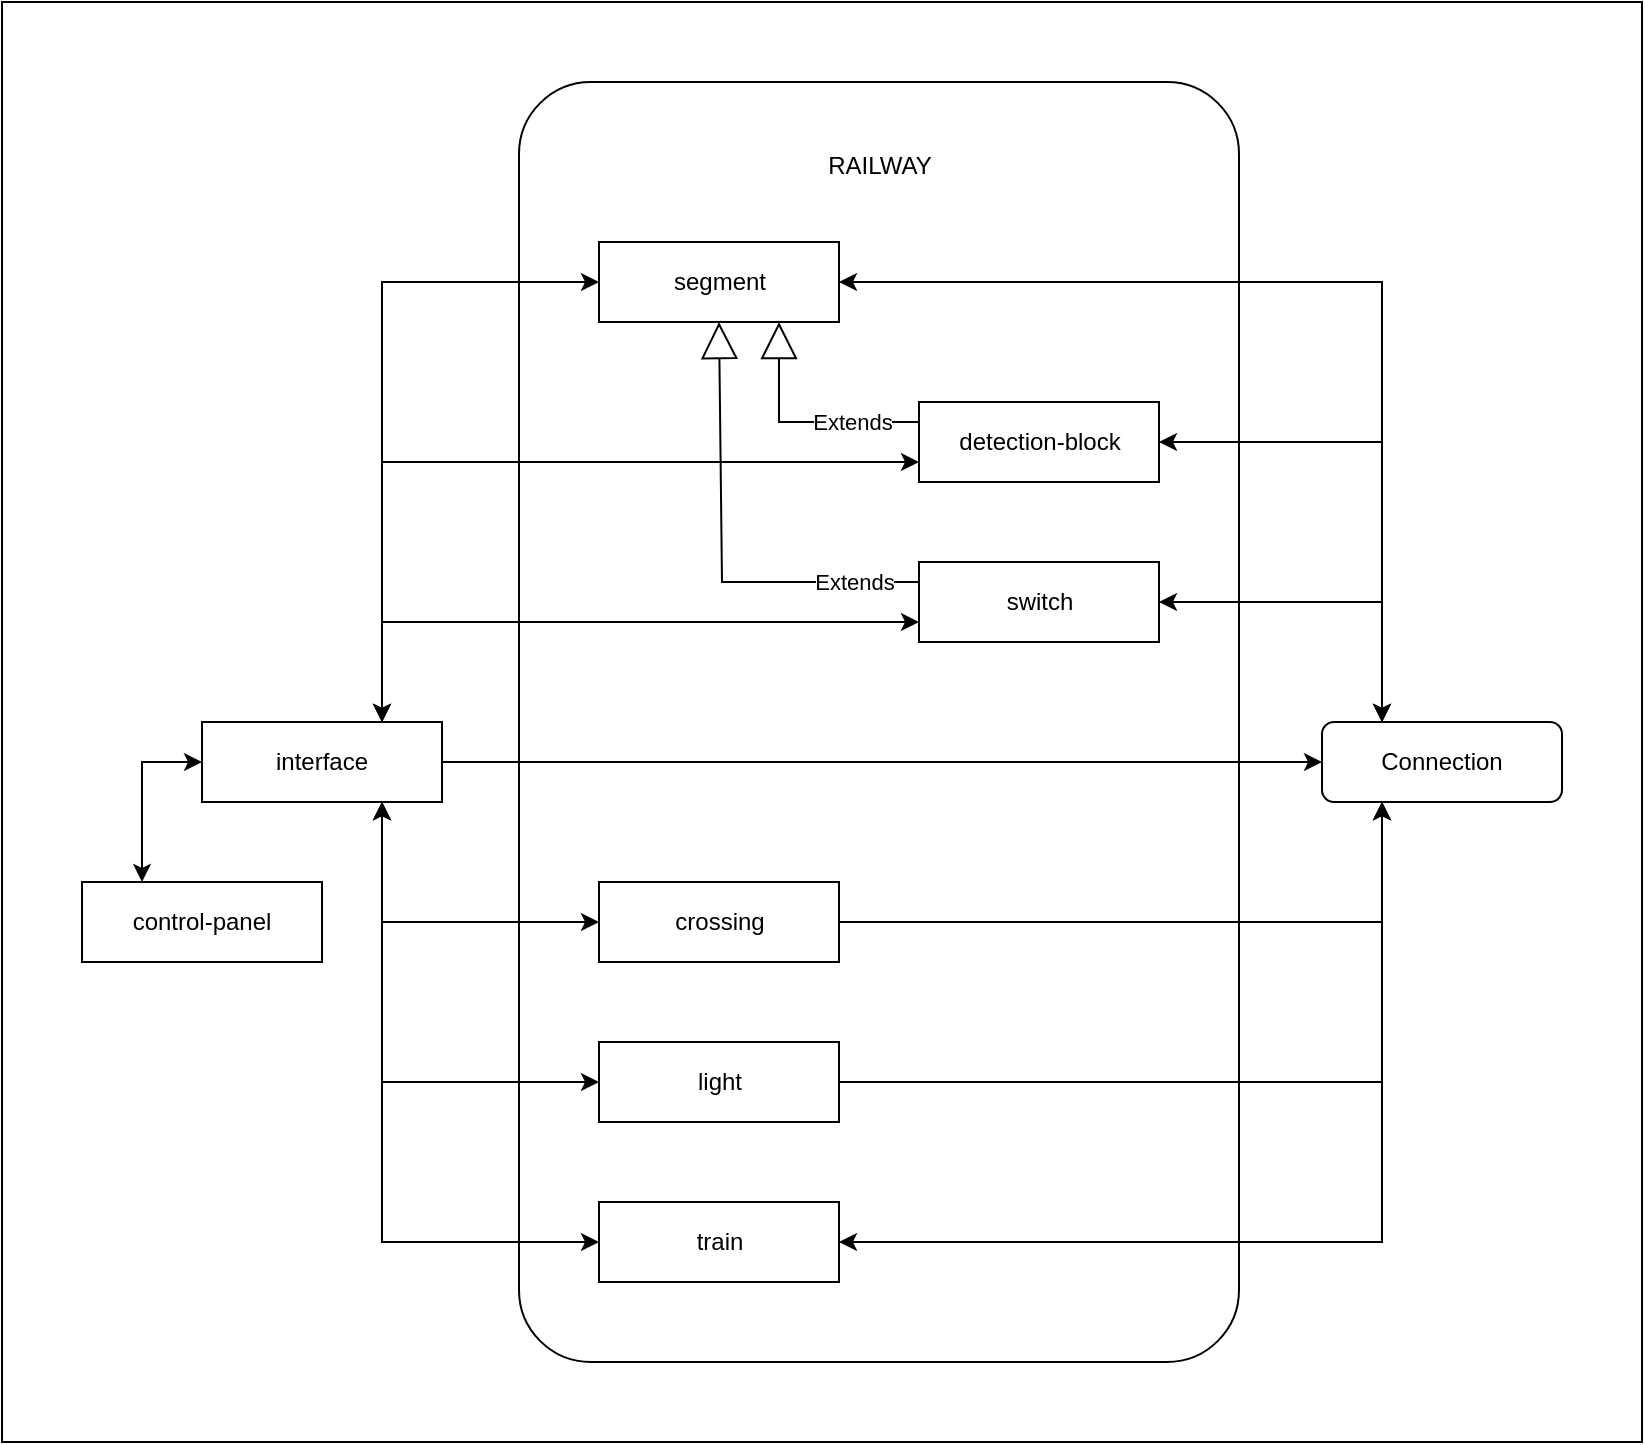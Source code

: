 <mxfile version="26.1.1">
  <diagram name="Pagina-1" id="CYjEQTpk3azvsZowFYzu">
    <mxGraphModel dx="1434" dy="854" grid="1" gridSize="10" guides="1" tooltips="1" connect="1" arrows="1" fold="1" page="1" pageScale="1" pageWidth="827" pageHeight="1169" math="0" shadow="0">
      <root>
        <mxCell id="0" />
        <mxCell id="1" parent="0" />
        <mxCell id="ukBYVvb6VeLYnfk-ibtZ-31" value="" style="rounded=0;whiteSpace=wrap;html=1;" parent="1" vertex="1">
          <mxGeometry width="820" height="720" as="geometry" />
        </mxCell>
        <mxCell id="ukBYVvb6VeLYnfk-ibtZ-1" value="interface" style="rounded=0;whiteSpace=wrap;html=1;" parent="1" vertex="1">
          <mxGeometry x="100" y="360" width="120" height="40" as="geometry" />
        </mxCell>
        <mxCell id="ukBYVvb6VeLYnfk-ibtZ-2" value="" style="rounded=1;whiteSpace=wrap;html=1;arcSize=10;" parent="1" vertex="1">
          <mxGeometry x="258.5" y="40" width="360" height="640" as="geometry" />
        </mxCell>
        <mxCell id="ukBYVvb6VeLYnfk-ibtZ-3" value="segment" style="rounded=0;whiteSpace=wrap;html=1;" parent="1" vertex="1">
          <mxGeometry x="298.5" y="120" width="120" height="40" as="geometry" />
        </mxCell>
        <mxCell id="ukBYVvb6VeLYnfk-ibtZ-4" value="detection-block" style="rounded=0;whiteSpace=wrap;html=1;" parent="1" vertex="1">
          <mxGeometry x="458.5" y="200" width="120" height="40" as="geometry" />
        </mxCell>
        <mxCell id="ukBYVvb6VeLYnfk-ibtZ-5" value="switch" style="rounded=0;whiteSpace=wrap;html=1;" parent="1" vertex="1">
          <mxGeometry x="458.5" y="280" width="120" height="40" as="geometry" />
        </mxCell>
        <mxCell id="ukBYVvb6VeLYnfk-ibtZ-6" value="crossing" style="rounded=0;whiteSpace=wrap;html=1;" parent="1" vertex="1">
          <mxGeometry x="298.5" y="440" width="120" height="40" as="geometry" />
        </mxCell>
        <mxCell id="ukBYVvb6VeLYnfk-ibtZ-7" value="light" style="rounded=0;whiteSpace=wrap;html=1;" parent="1" vertex="1">
          <mxGeometry x="298.5" y="520" width="120" height="40" as="geometry" />
        </mxCell>
        <mxCell id="ukBYVvb6VeLYnfk-ibtZ-8" value="train" style="rounded=0;whiteSpace=wrap;html=1;" parent="1" vertex="1">
          <mxGeometry x="298.5" y="600" width="120" height="40" as="geometry" />
        </mxCell>
        <mxCell id="ukBYVvb6VeLYnfk-ibtZ-9" value="Connection" style="rounded=1;whiteSpace=wrap;html=1;" parent="1" vertex="1">
          <mxGeometry x="660" y="360" width="120" height="40" as="geometry" />
        </mxCell>
        <mxCell id="ukBYVvb6VeLYnfk-ibtZ-13" value="" style="endArrow=classic;startArrow=classic;html=1;rounded=0;entryX=0.25;entryY=0;entryDx=0;entryDy=0;" parent="1" source="ukBYVvb6VeLYnfk-ibtZ-3" target="ukBYVvb6VeLYnfk-ibtZ-9" edge="1">
          <mxGeometry width="50" height="50" relative="1" as="geometry">
            <mxPoint x="290" y="320" as="sourcePoint" />
            <mxPoint x="340" y="270" as="targetPoint" />
            <Array as="points">
              <mxPoint x="690" y="140" />
            </Array>
          </mxGeometry>
        </mxCell>
        <mxCell id="ukBYVvb6VeLYnfk-ibtZ-14" value="" style="endArrow=classic;startArrow=classic;html=1;rounded=0;entryX=0.25;entryY=0;entryDx=0;entryDy=0;" parent="1" source="ukBYVvb6VeLYnfk-ibtZ-4" target="ukBYVvb6VeLYnfk-ibtZ-9" edge="1">
          <mxGeometry width="50" height="50" relative="1" as="geometry">
            <mxPoint x="290" y="320" as="sourcePoint" />
            <mxPoint x="700" y="360" as="targetPoint" />
            <Array as="points">
              <mxPoint x="690" y="220" />
            </Array>
          </mxGeometry>
        </mxCell>
        <mxCell id="ukBYVvb6VeLYnfk-ibtZ-15" value="" style="endArrow=classic;startArrow=classic;html=1;rounded=0;entryX=0.25;entryY=0;entryDx=0;entryDy=0;" parent="1" source="ukBYVvb6VeLYnfk-ibtZ-5" target="ukBYVvb6VeLYnfk-ibtZ-9" edge="1">
          <mxGeometry width="50" height="50" relative="1" as="geometry">
            <mxPoint x="290" y="320" as="sourcePoint" />
            <mxPoint x="340" y="270" as="targetPoint" />
            <Array as="points">
              <mxPoint x="690" y="300" />
            </Array>
          </mxGeometry>
        </mxCell>
        <mxCell id="ukBYVvb6VeLYnfk-ibtZ-18" value="" style="endArrow=classic;startArrow=classic;html=1;rounded=0;exitX=1;exitY=0.5;exitDx=0;exitDy=0;entryX=0.25;entryY=1;entryDx=0;entryDy=0;" parent="1" source="ukBYVvb6VeLYnfk-ibtZ-8" target="ukBYVvb6VeLYnfk-ibtZ-9" edge="1">
          <mxGeometry width="50" height="50" relative="1" as="geometry">
            <mxPoint x="290" y="320" as="sourcePoint" />
            <mxPoint x="340" y="270" as="targetPoint" />
            <Array as="points">
              <mxPoint x="690" y="620" />
            </Array>
          </mxGeometry>
        </mxCell>
        <mxCell id="ukBYVvb6VeLYnfk-ibtZ-19" value="" style="endArrow=classic;startArrow=classic;html=1;rounded=0;exitX=0.75;exitY=0;exitDx=0;exitDy=0;" parent="1" source="ukBYVvb6VeLYnfk-ibtZ-1" target="ukBYVvb6VeLYnfk-ibtZ-3" edge="1">
          <mxGeometry width="50" height="50" relative="1" as="geometry">
            <mxPoint x="145" y="480" as="sourcePoint" />
            <mxPoint x="365" y="440" as="targetPoint" />
            <Array as="points">
              <mxPoint x="190" y="140" />
            </Array>
          </mxGeometry>
        </mxCell>
        <mxCell id="ukBYVvb6VeLYnfk-ibtZ-20" value="" style="endArrow=classic;html=1;rounded=0;" parent="1" source="ukBYVvb6VeLYnfk-ibtZ-1" target="ukBYVvb6VeLYnfk-ibtZ-9" edge="1">
          <mxGeometry width="50" height="50" relative="1" as="geometry">
            <mxPoint x="290" y="510" as="sourcePoint" />
            <mxPoint x="340" y="460" as="targetPoint" />
          </mxGeometry>
        </mxCell>
        <mxCell id="ukBYVvb6VeLYnfk-ibtZ-21" value="" style="endArrow=classic;startArrow=classic;html=1;rounded=0;entryX=0;entryY=0.75;entryDx=0;entryDy=0;exitX=0.75;exitY=0;exitDx=0;exitDy=0;" parent="1" source="ukBYVvb6VeLYnfk-ibtZ-1" target="ukBYVvb6VeLYnfk-ibtZ-5" edge="1">
          <mxGeometry width="50" height="50" relative="1" as="geometry">
            <mxPoint x="125" y="360" as="sourcePoint" />
            <mxPoint x="175" y="290" as="targetPoint" />
            <Array as="points">
              <mxPoint x="190" y="310" />
            </Array>
          </mxGeometry>
        </mxCell>
        <mxCell id="ukBYVvb6VeLYnfk-ibtZ-22" value="" style="endArrow=classic;startArrow=classic;html=1;rounded=0;entryX=0;entryY=0.75;entryDx=0;entryDy=0;exitX=0.75;exitY=0;exitDx=0;exitDy=0;" parent="1" source="ukBYVvb6VeLYnfk-ibtZ-1" target="ukBYVvb6VeLYnfk-ibtZ-4" edge="1">
          <mxGeometry width="50" height="50" relative="1" as="geometry">
            <mxPoint x="315" y="410" as="sourcePoint" />
            <mxPoint x="185" y="250" as="targetPoint" />
            <Array as="points">
              <mxPoint x="190" y="230" />
            </Array>
          </mxGeometry>
        </mxCell>
        <mxCell id="ukBYVvb6VeLYnfk-ibtZ-23" value="" style="endArrow=classic;startArrow=classic;html=1;rounded=0;exitX=0.75;exitY=1;exitDx=0;exitDy=0;" parent="1" source="ukBYVvb6VeLYnfk-ibtZ-1" target="ukBYVvb6VeLYnfk-ibtZ-6" edge="1">
          <mxGeometry width="50" height="50" relative="1" as="geometry">
            <mxPoint x="315" y="410" as="sourcePoint" />
            <mxPoint x="365" y="360" as="targetPoint" />
            <Array as="points">
              <mxPoint x="190" y="460" />
            </Array>
          </mxGeometry>
        </mxCell>
        <mxCell id="ukBYVvb6VeLYnfk-ibtZ-24" value="" style="endArrow=classic;startArrow=classic;html=1;rounded=0;exitX=0.75;exitY=1;exitDx=0;exitDy=0;" parent="1" source="ukBYVvb6VeLYnfk-ibtZ-1" target="ukBYVvb6VeLYnfk-ibtZ-7" edge="1">
          <mxGeometry width="50" height="50" relative="1" as="geometry">
            <mxPoint x="315" y="410" as="sourcePoint" />
            <mxPoint x="365" y="360" as="targetPoint" />
            <Array as="points">
              <mxPoint x="190" y="540" />
            </Array>
          </mxGeometry>
        </mxCell>
        <mxCell id="ukBYVvb6VeLYnfk-ibtZ-25" value="" style="endArrow=classic;startArrow=classic;html=1;rounded=0;exitX=0.75;exitY=1;exitDx=0;exitDy=0;" parent="1" source="ukBYVvb6VeLYnfk-ibtZ-1" target="ukBYVvb6VeLYnfk-ibtZ-8" edge="1">
          <mxGeometry width="50" height="50" relative="1" as="geometry">
            <mxPoint x="315" y="410" as="sourcePoint" />
            <mxPoint x="365" y="360" as="targetPoint" />
            <Array as="points">
              <mxPoint x="190" y="620" />
            </Array>
          </mxGeometry>
        </mxCell>
        <mxCell id="ukBYVvb6VeLYnfk-ibtZ-26" value="Extends" style="endArrow=block;endSize=16;endFill=0;html=1;rounded=0;exitX=0;exitY=0.25;exitDx=0;exitDy=0;entryX=0.5;entryY=1;entryDx=0;entryDy=0;" parent="1" source="ukBYVvb6VeLYnfk-ibtZ-5" target="ukBYVvb6VeLYnfk-ibtZ-3" edge="1">
          <mxGeometry x="-0.713" width="160" relative="1" as="geometry">
            <mxPoint x="468.5" y="280.0" as="sourcePoint" />
            <mxPoint x="338.5" y="160" as="targetPoint" />
            <Array as="points">
              <mxPoint x="360" y="290" />
            </Array>
            <mxPoint as="offset" />
          </mxGeometry>
        </mxCell>
        <mxCell id="ukBYVvb6VeLYnfk-ibtZ-27" value="Extends" style="endArrow=block;endSize=16;endFill=0;html=1;rounded=0;exitX=0;exitY=0.25;exitDx=0;exitDy=0;entryX=0.75;entryY=1;entryDx=0;entryDy=0;" parent="1" source="ukBYVvb6VeLYnfk-ibtZ-4" target="ukBYVvb6VeLYnfk-ibtZ-3" edge="1">
          <mxGeometry x="-0.442" width="160" relative="1" as="geometry">
            <mxPoint x="289.5" y="380" as="sourcePoint" />
            <mxPoint x="399.5" y="160" as="targetPoint" />
            <Array as="points">
              <mxPoint x="388.5" y="210" />
            </Array>
            <mxPoint as="offset" />
          </mxGeometry>
        </mxCell>
        <mxCell id="ukBYVvb6VeLYnfk-ibtZ-28" value="RAILWAY" style="text;html=1;align=center;verticalAlign=middle;whiteSpace=wrap;rounded=0;" parent="1" vertex="1">
          <mxGeometry x="408.5" y="67" width="60" height="30" as="geometry" />
        </mxCell>
        <mxCell id="ukBYVvb6VeLYnfk-ibtZ-29" value="" style="endArrow=classic;html=1;rounded=0;entryX=0.25;entryY=1;entryDx=0;entryDy=0;" parent="1" source="ukBYVvb6VeLYnfk-ibtZ-6" target="ukBYVvb6VeLYnfk-ibtZ-9" edge="1">
          <mxGeometry width="50" height="50" relative="1" as="geometry">
            <mxPoint x="170" y="370" as="sourcePoint" />
            <mxPoint x="670" y="370" as="targetPoint" />
            <Array as="points">
              <mxPoint x="690" y="460" />
            </Array>
          </mxGeometry>
        </mxCell>
        <mxCell id="ukBYVvb6VeLYnfk-ibtZ-30" value="" style="endArrow=classic;html=1;rounded=0;entryX=0.25;entryY=1;entryDx=0;entryDy=0;" parent="1" source="ukBYVvb6VeLYnfk-ibtZ-7" target="ukBYVvb6VeLYnfk-ibtZ-9" edge="1">
          <mxGeometry width="50" height="50" relative="1" as="geometry">
            <mxPoint x="370" y="421" as="sourcePoint" />
            <mxPoint x="670" y="379" as="targetPoint" />
            <Array as="points">
              <mxPoint x="690" y="540" />
            </Array>
          </mxGeometry>
        </mxCell>
        <mxCell id="oFf1wwGIK7r01y8ad1rj-1" value="control-panel" style="rounded=0;whiteSpace=wrap;html=1;" vertex="1" parent="1">
          <mxGeometry x="40" y="440" width="120" height="40" as="geometry" />
        </mxCell>
        <mxCell id="oFf1wwGIK7r01y8ad1rj-3" value="" style="endArrow=classic;startArrow=classic;html=1;rounded=0;entryX=0;entryY=0.5;entryDx=0;entryDy=0;exitX=0.25;exitY=0;exitDx=0;exitDy=0;" edge="1" parent="1" source="oFf1wwGIK7r01y8ad1rj-1" target="ukBYVvb6VeLYnfk-ibtZ-1">
          <mxGeometry width="50" height="50" relative="1" as="geometry">
            <mxPoint x="390" y="580" as="sourcePoint" />
            <mxPoint x="440" y="530" as="targetPoint" />
            <Array as="points">
              <mxPoint x="70" y="380" />
            </Array>
          </mxGeometry>
        </mxCell>
      </root>
    </mxGraphModel>
  </diagram>
</mxfile>
